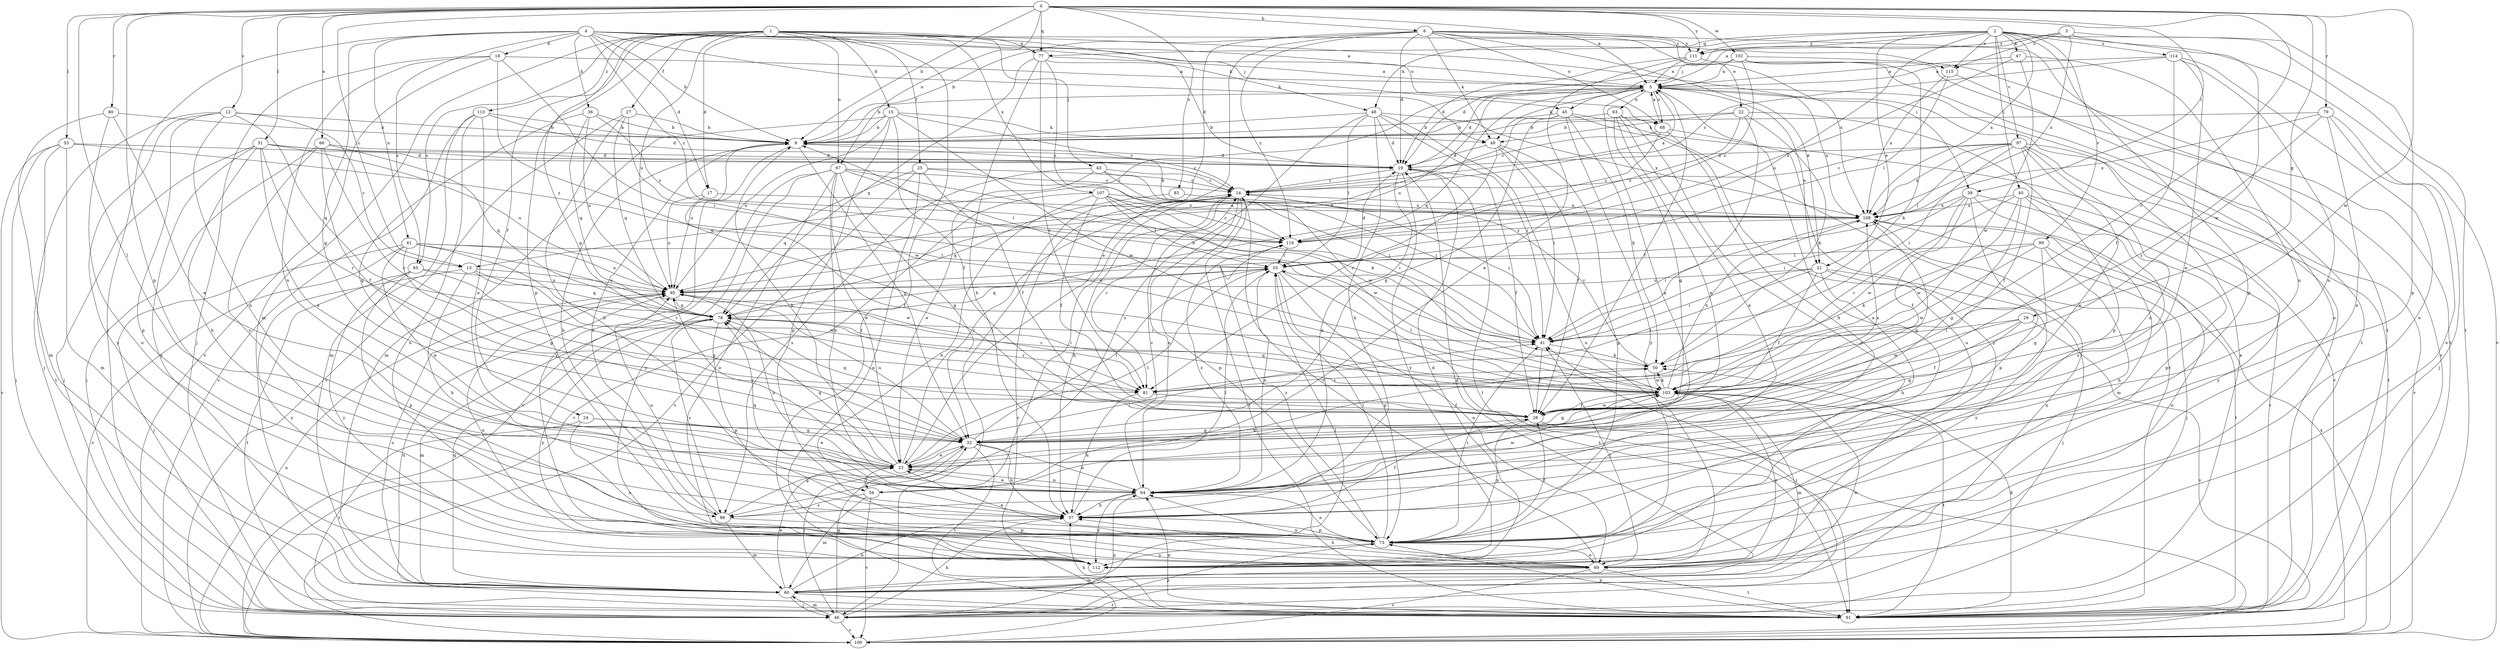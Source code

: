 strict digraph  {
0;
1;
2;
3;
4;
5;
6;
9;
12;
13;
14;
15;
17;
18;
19;
21;
22;
23;
24;
25;
27;
28;
29;
32;
36;
37;
39;
40;
41;
43;
45;
46;
47;
48;
49;
50;
51;
53;
54;
55;
60;
61;
63;
64;
66;
67;
68;
69;
73;
77;
78;
79;
80;
81;
83;
85;
86;
91;
95;
97;
99;
100;
102;
103;
107;
108;
111;
112;
113;
114;
115;
116;
0 -> 5  [label=a];
0 -> 6  [label=b];
0 -> 9  [label=b];
0 -> 12  [label=c];
0 -> 13  [label=c];
0 -> 29  [label=g];
0 -> 39  [label=i];
0 -> 51  [label=l];
0 -> 53  [label=l];
0 -> 54  [label=l];
0 -> 66  [label=o];
0 -> 67  [label=o];
0 -> 73  [label=p];
0 -> 77  [label=q];
0 -> 79  [label=r];
0 -> 80  [label=r];
0 -> 81  [label=r];
0 -> 83  [label=s];
0 -> 102  [label=w];
0 -> 103  [label=w];
0 -> 111  [label=y];
1 -> 15  [label=d];
1 -> 17  [label=d];
1 -> 24  [label=f];
1 -> 25  [label=f];
1 -> 27  [label=f];
1 -> 32  [label=g];
1 -> 39  [label=i];
1 -> 43  [label=j];
1 -> 45  [label=j];
1 -> 60  [label=m];
1 -> 67  [label=o];
1 -> 73  [label=p];
1 -> 77  [label=q];
1 -> 85  [label=s];
1 -> 91  [label=t];
1 -> 95  [label=u];
1 -> 107  [label=x];
1 -> 113  [label=z];
2 -> 21  [label=e];
2 -> 40  [label=i];
2 -> 45  [label=j];
2 -> 47  [label=k];
2 -> 48  [label=k];
2 -> 73  [label=p];
2 -> 77  [label=q];
2 -> 91  [label=t];
2 -> 95  [label=u];
2 -> 97  [label=v];
2 -> 99  [label=v];
2 -> 100  [label=v];
2 -> 108  [label=x];
2 -> 111  [label=y];
2 -> 114  [label=z];
2 -> 115  [label=z];
3 -> 5  [label=a];
3 -> 73  [label=p];
3 -> 103  [label=w];
3 -> 108  [label=x];
3 -> 111  [label=y];
3 -> 115  [label=z];
4 -> 5  [label=a];
4 -> 9  [label=b];
4 -> 17  [label=d];
4 -> 18  [label=d];
4 -> 32  [label=g];
4 -> 36  [label=h];
4 -> 46  [label=j];
4 -> 48  [label=k];
4 -> 49  [label=k];
4 -> 61  [label=n];
4 -> 68  [label=o];
4 -> 85  [label=s];
4 -> 115  [label=z];
4 -> 116  [label=z];
5 -> 9  [label=b];
5 -> 13  [label=c];
5 -> 19  [label=d];
5 -> 21  [label=e];
5 -> 28  [label=f];
5 -> 49  [label=k];
5 -> 63  [label=n];
5 -> 68  [label=o];
5 -> 78  [label=q];
5 -> 91  [label=t];
5 -> 95  [label=u];
5 -> 108  [label=x];
6 -> 9  [label=b];
6 -> 19  [label=d];
6 -> 21  [label=e];
6 -> 22  [label=e];
6 -> 23  [label=e];
6 -> 46  [label=j];
6 -> 49  [label=k];
6 -> 68  [label=o];
6 -> 91  [label=t];
6 -> 108  [label=x];
6 -> 111  [label=y];
6 -> 116  [label=z];
9 -> 19  [label=d];
9 -> 32  [label=g];
9 -> 86  [label=s];
9 -> 95  [label=u];
9 -> 112  [label=y];
12 -> 9  [label=b];
12 -> 13  [label=c];
12 -> 46  [label=j];
12 -> 64  [label=n];
12 -> 73  [label=p];
12 -> 78  [label=q];
12 -> 112  [label=y];
13 -> 37  [label=h];
13 -> 78  [label=q];
13 -> 95  [label=u];
13 -> 103  [label=w];
13 -> 112  [label=y];
14 -> 5  [label=a];
14 -> 37  [label=h];
14 -> 41  [label=i];
14 -> 54  [label=l];
14 -> 64  [label=n];
14 -> 73  [label=p];
14 -> 81  [label=r];
14 -> 91  [label=t];
14 -> 108  [label=x];
15 -> 9  [label=b];
15 -> 14  [label=c];
15 -> 28  [label=f];
15 -> 49  [label=k];
15 -> 60  [label=m];
15 -> 73  [label=p];
15 -> 95  [label=u];
15 -> 103  [label=w];
17 -> 28  [label=f];
17 -> 95  [label=u];
17 -> 108  [label=x];
18 -> 5  [label=a];
18 -> 41  [label=i];
18 -> 46  [label=j];
18 -> 64  [label=n];
18 -> 100  [label=v];
18 -> 103  [label=w];
19 -> 14  [label=c];
19 -> 28  [label=f];
19 -> 64  [label=n];
19 -> 91  [label=t];
19 -> 112  [label=y];
21 -> 28  [label=f];
21 -> 37  [label=h];
21 -> 41  [label=i];
21 -> 46  [label=j];
21 -> 81  [label=r];
21 -> 95  [label=u];
21 -> 112  [label=y];
22 -> 9  [label=b];
22 -> 41  [label=i];
22 -> 49  [label=k];
22 -> 50  [label=k];
22 -> 73  [label=p];
22 -> 116  [label=z];
23 -> 9  [label=b];
23 -> 14  [label=c];
23 -> 41  [label=i];
23 -> 54  [label=l];
23 -> 55  [label=l];
23 -> 64  [label=n];
23 -> 78  [label=q];
23 -> 95  [label=u];
24 -> 23  [label=e];
24 -> 32  [label=g];
24 -> 69  [label=o];
24 -> 91  [label=t];
25 -> 14  [label=c];
25 -> 28  [label=f];
25 -> 41  [label=i];
25 -> 69  [label=o];
25 -> 78  [label=q];
25 -> 100  [label=v];
27 -> 9  [label=b];
27 -> 37  [label=h];
27 -> 78  [label=q];
27 -> 100  [label=v];
27 -> 103  [label=w];
28 -> 32  [label=g];
28 -> 73  [label=p];
28 -> 78  [label=q];
28 -> 100  [label=v];
28 -> 103  [label=w];
28 -> 108  [label=x];
29 -> 28  [label=f];
29 -> 32  [label=g];
29 -> 41  [label=i];
29 -> 100  [label=v];
29 -> 103  [label=w];
32 -> 23  [label=e];
32 -> 37  [label=h];
32 -> 46  [label=j];
32 -> 55  [label=l];
32 -> 64  [label=n];
32 -> 91  [label=t];
32 -> 95  [label=u];
36 -> 9  [label=b];
36 -> 32  [label=g];
36 -> 78  [label=q];
36 -> 95  [label=u];
36 -> 116  [label=z];
37 -> 28  [label=f];
37 -> 55  [label=l];
37 -> 73  [label=p];
39 -> 28  [label=f];
39 -> 41  [label=i];
39 -> 60  [label=m];
39 -> 73  [label=p];
39 -> 91  [label=t];
39 -> 103  [label=w];
39 -> 108  [label=x];
40 -> 32  [label=g];
40 -> 73  [label=p];
40 -> 81  [label=r];
40 -> 86  [label=s];
40 -> 103  [label=w];
40 -> 108  [label=x];
40 -> 112  [label=y];
41 -> 9  [label=b];
41 -> 28  [label=f];
41 -> 50  [label=k];
43 -> 14  [label=c];
43 -> 23  [label=e];
43 -> 41  [label=i];
43 -> 86  [label=s];
43 -> 103  [label=w];
45 -> 9  [label=b];
45 -> 32  [label=g];
45 -> 50  [label=k];
45 -> 91  [label=t];
45 -> 95  [label=u];
45 -> 100  [label=v];
45 -> 112  [label=y];
46 -> 5  [label=a];
46 -> 32  [label=g];
46 -> 37  [label=h];
46 -> 41  [label=i];
46 -> 60  [label=m];
46 -> 64  [label=n];
46 -> 73  [label=p];
46 -> 100  [label=v];
47 -> 5  [label=a];
47 -> 64  [label=n];
47 -> 103  [label=w];
47 -> 116  [label=z];
48 -> 9  [label=b];
48 -> 19  [label=d];
48 -> 37  [label=h];
48 -> 41  [label=i];
48 -> 55  [label=l];
48 -> 69  [label=o];
48 -> 86  [label=s];
48 -> 108  [label=x];
49 -> 19  [label=d];
49 -> 28  [label=f];
49 -> 41  [label=i];
49 -> 73  [label=p];
49 -> 81  [label=r];
50 -> 14  [label=c];
50 -> 81  [label=r];
50 -> 103  [label=w];
51 -> 14  [label=c];
51 -> 19  [label=d];
51 -> 23  [label=e];
51 -> 37  [label=h];
51 -> 46  [label=j];
51 -> 81  [label=r];
51 -> 95  [label=u];
51 -> 112  [label=y];
53 -> 19  [label=d];
53 -> 46  [label=j];
53 -> 60  [label=m];
53 -> 91  [label=t];
53 -> 100  [label=v];
53 -> 116  [label=z];
54 -> 5  [label=a];
54 -> 50  [label=k];
54 -> 60  [label=m];
54 -> 86  [label=s];
54 -> 100  [label=v];
55 -> 19  [label=d];
55 -> 64  [label=n];
55 -> 69  [label=o];
55 -> 73  [label=p];
55 -> 78  [label=q];
55 -> 91  [label=t];
55 -> 95  [label=u];
60 -> 19  [label=d];
60 -> 23  [label=e];
60 -> 37  [label=h];
60 -> 46  [label=j];
60 -> 55  [label=l];
60 -> 78  [label=q];
60 -> 91  [label=t];
60 -> 95  [label=u];
60 -> 103  [label=w];
60 -> 108  [label=x];
61 -> 23  [label=e];
61 -> 32  [label=g];
61 -> 46  [label=j];
61 -> 55  [label=l];
61 -> 81  [label=r];
61 -> 95  [label=u];
61 -> 100  [label=v];
61 -> 103  [label=w];
63 -> 9  [label=b];
63 -> 23  [label=e];
63 -> 32  [label=g];
63 -> 64  [label=n];
63 -> 69  [label=o];
63 -> 112  [label=y];
64 -> 14  [label=c];
64 -> 23  [label=e];
64 -> 37  [label=h];
64 -> 78  [label=q];
64 -> 95  [label=u];
64 -> 103  [label=w];
64 -> 112  [label=y];
64 -> 116  [label=z];
66 -> 19  [label=d];
66 -> 28  [label=f];
66 -> 46  [label=j];
66 -> 78  [label=q];
66 -> 81  [label=r];
66 -> 86  [label=s];
67 -> 14  [label=c];
67 -> 23  [label=e];
67 -> 32  [label=g];
67 -> 50  [label=k];
67 -> 55  [label=l];
67 -> 64  [label=n];
67 -> 69  [label=o];
67 -> 100  [label=v];
67 -> 112  [label=y];
68 -> 5  [label=a];
68 -> 14  [label=c];
68 -> 37  [label=h];
68 -> 112  [label=y];
68 -> 116  [label=z];
69 -> 14  [label=c];
69 -> 37  [label=h];
69 -> 41  [label=i];
69 -> 60  [label=m];
69 -> 64  [label=n];
69 -> 91  [label=t];
69 -> 100  [label=v];
73 -> 5  [label=a];
73 -> 23  [label=e];
73 -> 28  [label=f];
73 -> 41  [label=i];
73 -> 55  [label=l];
73 -> 64  [label=n];
73 -> 69  [label=o];
73 -> 112  [label=y];
73 -> 116  [label=z];
77 -> 5  [label=a];
77 -> 19  [label=d];
77 -> 37  [label=h];
77 -> 78  [label=q];
77 -> 81  [label=r];
77 -> 116  [label=z];
78 -> 41  [label=i];
78 -> 60  [label=m];
78 -> 73  [label=p];
78 -> 81  [label=r];
78 -> 86  [label=s];
78 -> 112  [label=y];
79 -> 9  [label=b];
79 -> 46  [label=j];
79 -> 64  [label=n];
79 -> 69  [label=o];
79 -> 81  [label=r];
79 -> 108  [label=x];
80 -> 9  [label=b];
80 -> 23  [label=e];
80 -> 60  [label=m];
80 -> 69  [label=o];
81 -> 28  [label=f];
81 -> 37  [label=h];
83 -> 78  [label=q];
83 -> 108  [label=x];
85 -> 32  [label=g];
85 -> 73  [label=p];
85 -> 91  [label=t];
85 -> 95  [label=u];
85 -> 112  [label=y];
86 -> 9  [label=b];
86 -> 32  [label=g];
86 -> 60  [label=m];
86 -> 73  [label=p];
86 -> 95  [label=u];
91 -> 37  [label=h];
91 -> 50  [label=k];
91 -> 64  [label=n];
91 -> 73  [label=p];
91 -> 95  [label=u];
95 -> 78  [label=q];
95 -> 81  [label=r];
97 -> 14  [label=c];
97 -> 19  [label=d];
97 -> 23  [label=e];
97 -> 28  [label=f];
97 -> 41  [label=i];
97 -> 55  [label=l];
97 -> 64  [label=n];
97 -> 91  [label=t];
97 -> 100  [label=v];
97 -> 108  [label=x];
99 -> 32  [label=g];
99 -> 37  [label=h];
99 -> 50  [label=k];
99 -> 55  [label=l];
99 -> 69  [label=o];
99 -> 103  [label=w];
100 -> 14  [label=c];
100 -> 95  [label=u];
100 -> 108  [label=x];
102 -> 5  [label=a];
102 -> 19  [label=d];
102 -> 50  [label=k];
102 -> 91  [label=t];
102 -> 100  [label=v];
102 -> 116  [label=z];
103 -> 28  [label=f];
103 -> 32  [label=g];
103 -> 50  [label=k];
103 -> 55  [label=l];
103 -> 60  [label=m];
103 -> 69  [label=o];
103 -> 78  [label=q];
103 -> 91  [label=t];
103 -> 108  [label=x];
107 -> 28  [label=f];
107 -> 37  [label=h];
107 -> 41  [label=i];
107 -> 55  [label=l];
107 -> 100  [label=v];
107 -> 103  [label=w];
107 -> 108  [label=x];
107 -> 116  [label=z];
108 -> 9  [label=b];
108 -> 32  [label=g];
108 -> 41  [label=i];
108 -> 46  [label=j];
108 -> 91  [label=t];
108 -> 116  [label=z];
111 -> 5  [label=a];
111 -> 19  [label=d];
111 -> 23  [label=e];
111 -> 91  [label=t];
112 -> 19  [label=d];
112 -> 95  [label=u];
113 -> 9  [label=b];
113 -> 19  [label=d];
113 -> 23  [label=e];
113 -> 60  [label=m];
113 -> 69  [label=o];
113 -> 100  [label=v];
114 -> 5  [label=a];
114 -> 14  [label=c];
114 -> 23  [label=e];
114 -> 28  [label=f];
114 -> 64  [label=n];
114 -> 69  [label=o];
115 -> 55  [label=l];
115 -> 69  [label=o];
115 -> 108  [label=x];
116 -> 55  [label=l];
}
